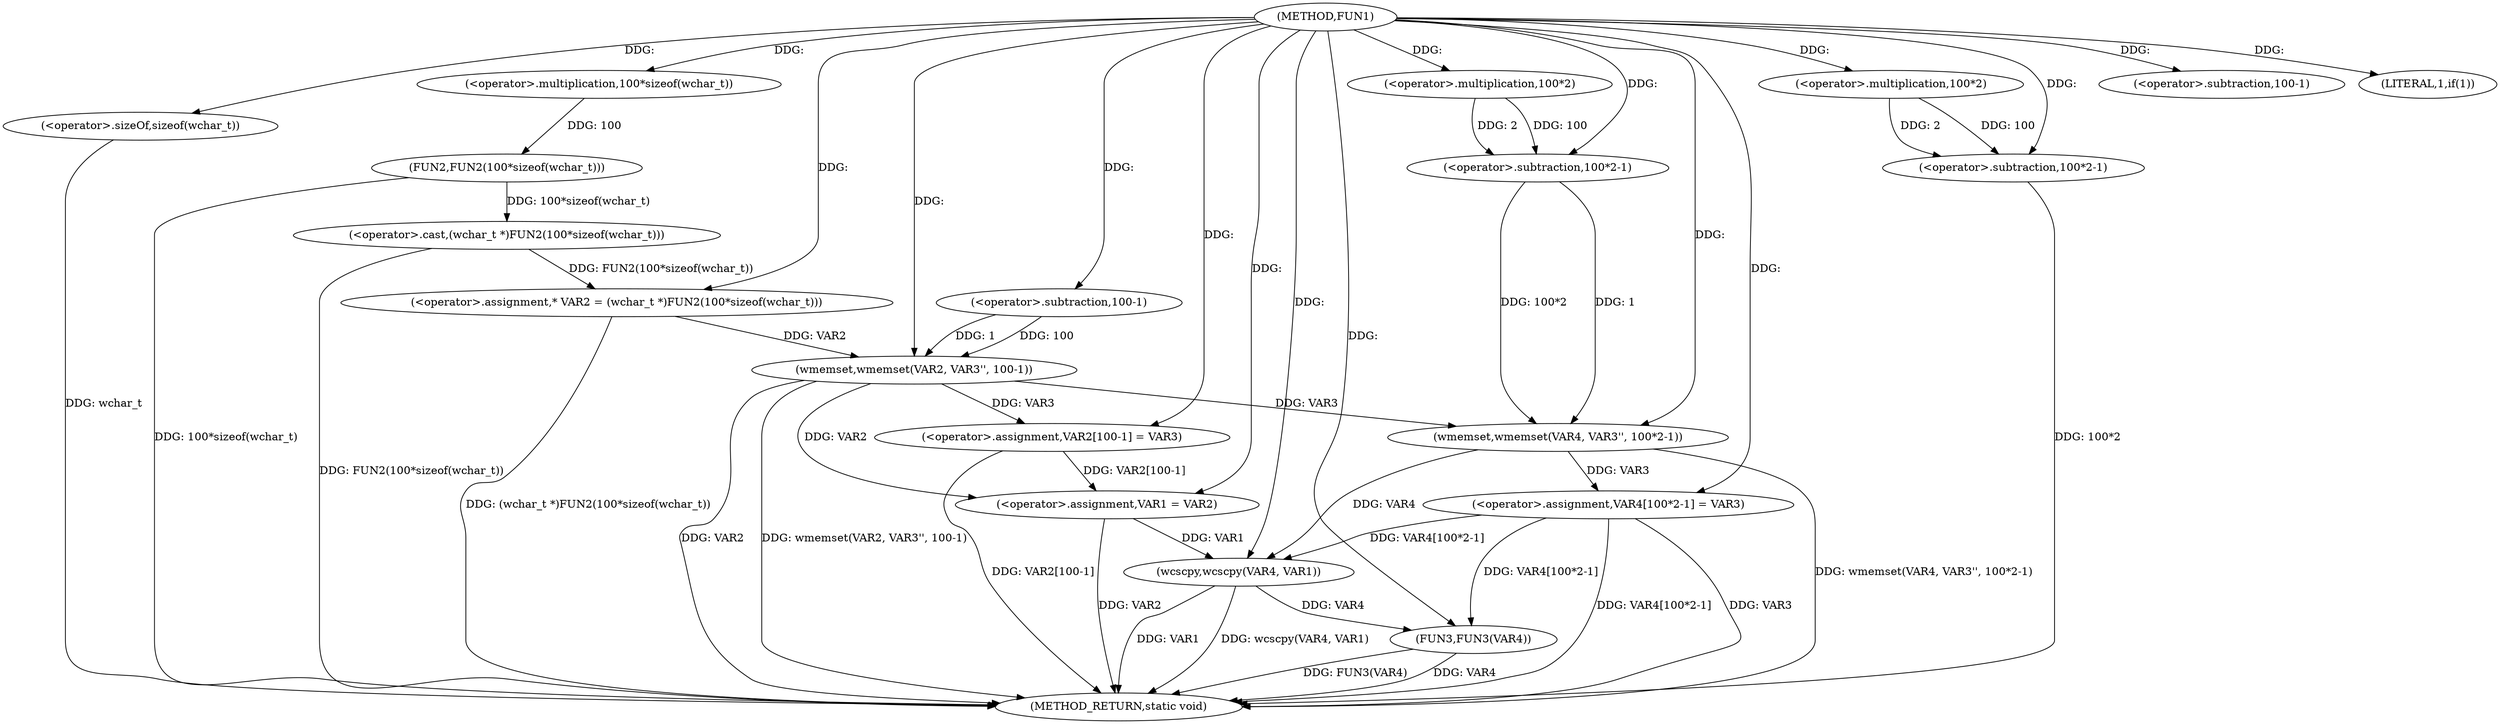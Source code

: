 digraph FUN1 {  
"1000100" [label = "(METHOD,FUN1)" ]
"1000156" [label = "(METHOD_RETURN,static void)" ]
"1000104" [label = "(<operator>.assignment,* VAR2 = (wchar_t *)FUN2(100*sizeof(wchar_t)))" ]
"1000106" [label = "(<operator>.cast,(wchar_t *)FUN2(100*sizeof(wchar_t)))" ]
"1000108" [label = "(FUN2,FUN2(100*sizeof(wchar_t)))" ]
"1000109" [label = "(<operator>.multiplication,100*sizeof(wchar_t))" ]
"1000111" [label = "(<operator>.sizeOf,sizeof(wchar_t))" ]
"1000113" [label = "(wmemset,wmemset(VAR2, VAR3'', 100-1))" ]
"1000116" [label = "(<operator>.subtraction,100-1)" ]
"1000119" [label = "(<operator>.assignment,VAR2[100-1] = VAR3)" ]
"1000122" [label = "(<operator>.subtraction,100-1)" ]
"1000127" [label = "(LITERAL,1,if(1))" ]
"1000129" [label = "(<operator>.assignment,VAR1 = VAR2)" ]
"1000134" [label = "(wmemset,wmemset(VAR4, VAR3'', 100*2-1))" ]
"1000137" [label = "(<operator>.subtraction,100*2-1)" ]
"1000138" [label = "(<operator>.multiplication,100*2)" ]
"1000142" [label = "(<operator>.assignment,VAR4[100*2-1] = VAR3)" ]
"1000145" [label = "(<operator>.subtraction,100*2-1)" ]
"1000146" [label = "(<operator>.multiplication,100*2)" ]
"1000151" [label = "(wcscpy,wcscpy(VAR4, VAR1))" ]
"1000154" [label = "(FUN3,FUN3(VAR4))" ]
  "1000106" -> "1000156"  [ label = "DDG: FUN2(100*sizeof(wchar_t))"] 
  "1000151" -> "1000156"  [ label = "DDG: wcscpy(VAR4, VAR1)"] 
  "1000113" -> "1000156"  [ label = "DDG: VAR2"] 
  "1000151" -> "1000156"  [ label = "DDG: VAR1"] 
  "1000111" -> "1000156"  [ label = "DDG: wchar_t"] 
  "1000154" -> "1000156"  [ label = "DDG: FUN3(VAR4)"] 
  "1000142" -> "1000156"  [ label = "DDG: VAR3"] 
  "1000145" -> "1000156"  [ label = "DDG: 100*2"] 
  "1000129" -> "1000156"  [ label = "DDG: VAR2"] 
  "1000154" -> "1000156"  [ label = "DDG: VAR4"] 
  "1000134" -> "1000156"  [ label = "DDG: wmemset(VAR4, VAR3'', 100*2-1)"] 
  "1000113" -> "1000156"  [ label = "DDG: wmemset(VAR2, VAR3'', 100-1)"] 
  "1000119" -> "1000156"  [ label = "DDG: VAR2[100-1]"] 
  "1000142" -> "1000156"  [ label = "DDG: VAR4[100*2-1]"] 
  "1000104" -> "1000156"  [ label = "DDG: (wchar_t *)FUN2(100*sizeof(wchar_t))"] 
  "1000108" -> "1000156"  [ label = "DDG: 100*sizeof(wchar_t)"] 
  "1000106" -> "1000104"  [ label = "DDG: FUN2(100*sizeof(wchar_t))"] 
  "1000100" -> "1000104"  [ label = "DDG: "] 
  "1000108" -> "1000106"  [ label = "DDG: 100*sizeof(wchar_t)"] 
  "1000109" -> "1000108"  [ label = "DDG: 100"] 
  "1000100" -> "1000109"  [ label = "DDG: "] 
  "1000100" -> "1000111"  [ label = "DDG: "] 
  "1000104" -> "1000113"  [ label = "DDG: VAR2"] 
  "1000100" -> "1000113"  [ label = "DDG: "] 
  "1000116" -> "1000113"  [ label = "DDG: 100"] 
  "1000116" -> "1000113"  [ label = "DDG: 1"] 
  "1000100" -> "1000116"  [ label = "DDG: "] 
  "1000113" -> "1000119"  [ label = "DDG: VAR3"] 
  "1000100" -> "1000119"  [ label = "DDG: "] 
  "1000100" -> "1000122"  [ label = "DDG: "] 
  "1000100" -> "1000127"  [ label = "DDG: "] 
  "1000113" -> "1000129"  [ label = "DDG: VAR2"] 
  "1000119" -> "1000129"  [ label = "DDG: VAR2[100-1]"] 
  "1000100" -> "1000129"  [ label = "DDG: "] 
  "1000100" -> "1000134"  [ label = "DDG: "] 
  "1000113" -> "1000134"  [ label = "DDG: VAR3"] 
  "1000137" -> "1000134"  [ label = "DDG: 100*2"] 
  "1000137" -> "1000134"  [ label = "DDG: 1"] 
  "1000138" -> "1000137"  [ label = "DDG: 100"] 
  "1000138" -> "1000137"  [ label = "DDG: 2"] 
  "1000100" -> "1000138"  [ label = "DDG: "] 
  "1000100" -> "1000137"  [ label = "DDG: "] 
  "1000134" -> "1000142"  [ label = "DDG: VAR3"] 
  "1000100" -> "1000142"  [ label = "DDG: "] 
  "1000146" -> "1000145"  [ label = "DDG: 100"] 
  "1000146" -> "1000145"  [ label = "DDG: 2"] 
  "1000100" -> "1000146"  [ label = "DDG: "] 
  "1000100" -> "1000145"  [ label = "DDG: "] 
  "1000134" -> "1000151"  [ label = "DDG: VAR4"] 
  "1000142" -> "1000151"  [ label = "DDG: VAR4[100*2-1]"] 
  "1000100" -> "1000151"  [ label = "DDG: "] 
  "1000129" -> "1000151"  [ label = "DDG: VAR1"] 
  "1000151" -> "1000154"  [ label = "DDG: VAR4"] 
  "1000142" -> "1000154"  [ label = "DDG: VAR4[100*2-1]"] 
  "1000100" -> "1000154"  [ label = "DDG: "] 
}
